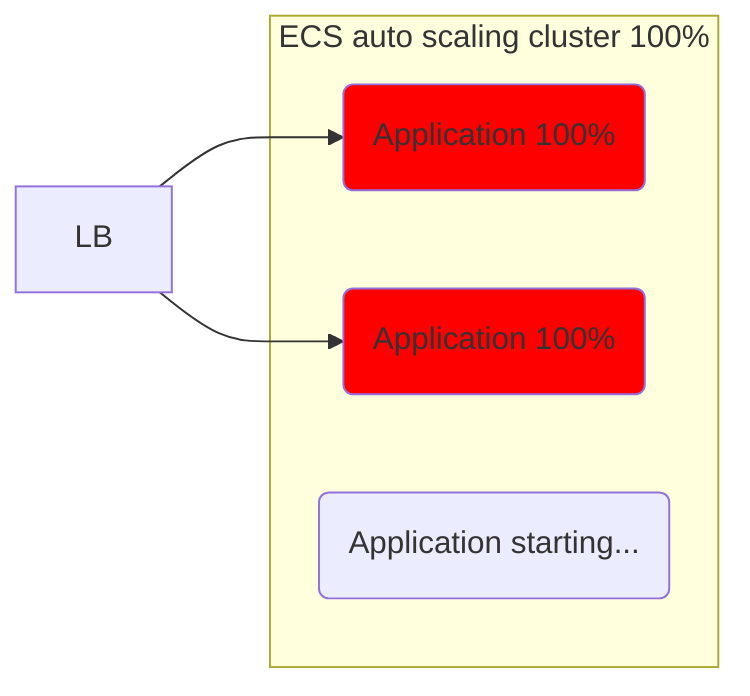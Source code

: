 flowchart LR
style app1 fill:red
style app2 fill:red
lb[LB] --> app1(Application 100%) & app2(Application 100%)
subgraph c1 [ECS auto scaling cluster 100%]
    app1
    app2
    app3(Application starting...)
end